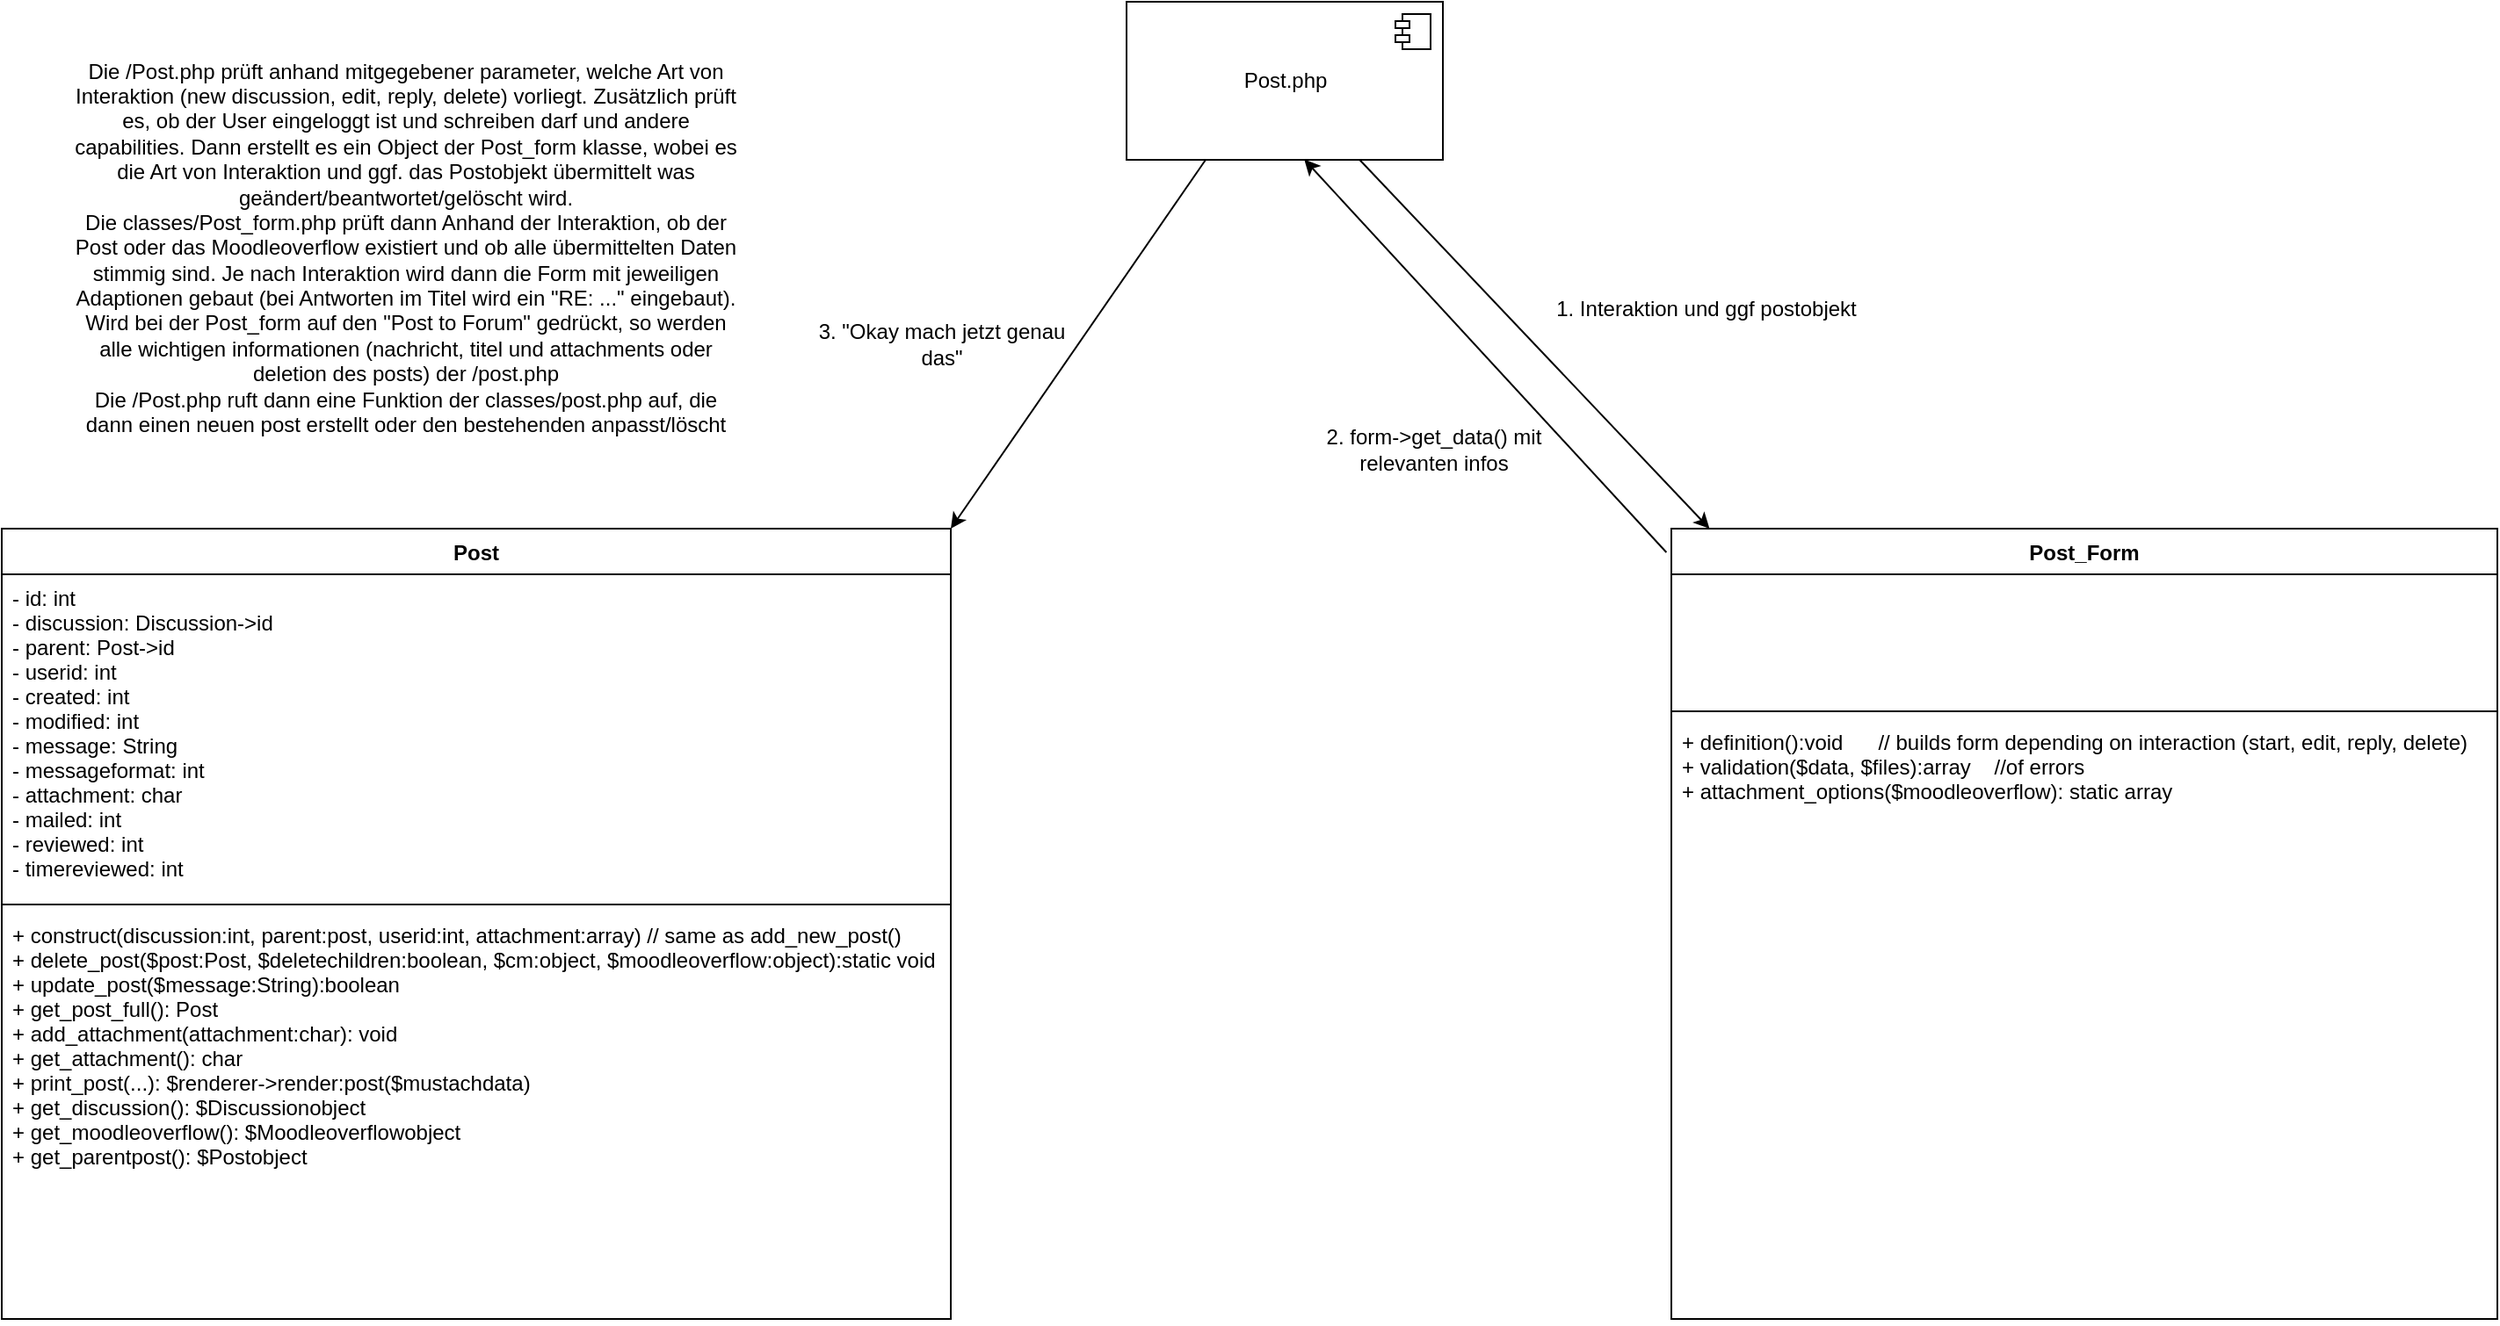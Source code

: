 <mxfile>
    <diagram id="Cz_WheFDdQsW5oh7_IA2" name="Page-1">
        <mxGraphModel dx="2971" dy="1240" grid="1" gridSize="10" guides="1" tooltips="1" connect="1" arrows="1" fold="1" page="1" pageScale="1" pageWidth="1100" pageHeight="850" math="0" shadow="0">
            <root>
                <mxCell id="0"/>
                <mxCell id="1" parent="0"/>
                <mxCell id="2" value="Post" style="swimlane;fontStyle=1;align=center;verticalAlign=top;childLayout=stackLayout;horizontal=1;startSize=26;horizontalStack=0;resizeParent=1;resizeParentMax=0;resizeLast=0;collapsible=1;marginBottom=0;" parent="1" vertex="1">
                    <mxGeometry x="-400" y="320" width="540" height="450" as="geometry">
                        <mxRectangle x="-140" y="-60" width="70" height="30" as="alternateBounds"/>
                    </mxGeometry>
                </mxCell>
                <mxCell id="3" value="- id: int&#10;- discussion: Discussion-&gt;id&#10;- parent: Post-&gt;id&#10;- userid: int&#10;- created: int&#10;- modified: int&#10;- message: String&#10;- messageformat: int&#10;- attachment: char&#10;- mailed: int&#10;- reviewed: int &#10;- timereviewed: int" style="text;strokeColor=none;fillColor=none;align=left;verticalAlign=top;spacingLeft=4;spacingRight=4;overflow=hidden;rotatable=0;points=[[0,0.5],[1,0.5]];portConstraint=eastwest;" parent="2" vertex="1">
                    <mxGeometry y="26" width="540" height="184" as="geometry"/>
                </mxCell>
                <mxCell id="4" value="" style="line;strokeWidth=1;fillColor=none;align=left;verticalAlign=middle;spacingTop=-1;spacingLeft=3;spacingRight=3;rotatable=0;labelPosition=right;points=[];portConstraint=eastwest;strokeColor=inherit;" parent="2" vertex="1">
                    <mxGeometry y="210" width="540" height="8" as="geometry"/>
                </mxCell>
                <mxCell id="5" value="+ construct(discussion:int, parent:post, userid:int, attachment:array) // same as add_new_post()&#10;+ delete_post($post:Post, $deletechildren:boolean, $cm:object, $moodleoverflow:object):static void&#10;+ update_post($message:String):boolean&#10;+ get_post_full(): Post&#10;+ add_attachment(attachment:char): void&#10;+ get_attachment(): char&#10;+ print_post(...): $renderer-&gt;render:post($mustachdata)&#10;+ get_discussion(): $Discussionobject&#10;+ get_moodleoverflow(): $Moodleoverflowobject&#10;+ get_parentpost(): $Postobject" style="text;strokeColor=none;fillColor=none;align=left;verticalAlign=top;spacingLeft=4;spacingRight=4;overflow=hidden;rotatable=0;points=[[0,0.5],[1,0.5]];portConstraint=eastwest;" parent="2" vertex="1">
                    <mxGeometry y="218" width="540" height="232" as="geometry"/>
                </mxCell>
                <mxCell id="6" value="Post_Form" style="swimlane;fontStyle=1;align=center;verticalAlign=top;childLayout=stackLayout;horizontal=1;startSize=26;horizontalStack=0;resizeParent=1;resizeParentMax=0;resizeLast=0;collapsible=1;marginBottom=0;" parent="1" vertex="1">
                    <mxGeometry x="550" y="320" width="470" height="450" as="geometry"/>
                </mxCell>
                <mxCell id="7" value=" &#10;" style="text;strokeColor=none;fillColor=none;align=left;verticalAlign=top;spacingLeft=4;spacingRight=4;overflow=hidden;rotatable=0;points=[[0,0.5],[1,0.5]];portConstraint=eastwest;" parent="6" vertex="1">
                    <mxGeometry y="26" width="470" height="74" as="geometry"/>
                </mxCell>
                <mxCell id="8" value="" style="line;strokeWidth=1;fillColor=none;align=left;verticalAlign=middle;spacingTop=-1;spacingLeft=3;spacingRight=3;rotatable=0;labelPosition=right;points=[];portConstraint=eastwest;strokeColor=inherit;" parent="6" vertex="1">
                    <mxGeometry y="100" width="470" height="8" as="geometry"/>
                </mxCell>
                <mxCell id="9" value="+ definition():void      // builds form depending on interaction (start, edit, reply, delete)&#10;+ validation($data, $files):array    //of errors&#10;+ attachment_options($moodleoverflow): static array" style="text;strokeColor=none;fillColor=none;align=left;verticalAlign=top;spacingLeft=4;spacingRight=4;overflow=hidden;rotatable=0;points=[[0,0.5],[1,0.5]];portConstraint=eastwest;" parent="6" vertex="1">
                    <mxGeometry y="108" width="470" height="342" as="geometry"/>
                </mxCell>
                <mxCell id="12" style="edgeStyle=none;html=1;" edge="1" parent="1" source="10" target="6">
                    <mxGeometry relative="1" as="geometry"/>
                </mxCell>
                <mxCell id="10" value="Post.php&lt;br&gt;" style="html=1;dropTarget=0;" vertex="1" parent="1">
                    <mxGeometry x="240" y="20" width="180" height="90" as="geometry"/>
                </mxCell>
                <mxCell id="11" value="" style="shape=module;jettyWidth=8;jettyHeight=4;" vertex="1" parent="10">
                    <mxGeometry x="1" width="20" height="20" relative="1" as="geometry">
                        <mxPoint x="-27" y="7" as="offset"/>
                    </mxGeometry>
                </mxCell>
                <mxCell id="13" value="Die /Post.php prüft anhand mitgegebener parameter, welche Art von Interaktion (new discussion, edit, reply, delete) vorliegt. Zusätzlich prüft es, ob der User eingeloggt ist und schreiben darf und andere capabilities. Dann erstellt es ein Object der Post_form klasse, wobei es die Art von Interaktion und ggf. das Postobjekt übermittelt was geändert/beantwortet/gelöscht wird.&lt;br&gt;Die classes/Post_form.php prüft dann Anhand der Interaktion, ob der Post oder das Moodleoverflow existiert und ob alle übermittelten Daten stimmig sind. Je nach Interaktion wird dann die Form mit jeweiligen Adaptionen gebaut (bei Antworten im Titel wird ein &quot;RE: ...&quot; eingebaut).&lt;br&gt;Wird bei der Post_form auf den &quot;Post to Forum&quot; gedrückt, so werden alle wichtigen informationen (nachricht, titel und attachments oder deletion des posts) der /post.php&lt;br&gt;Die /Post.php ruft dann eine Funktion der classes/post.php auf, die dann einen neuen post erstellt oder den bestehenden anpasst/löscht" style="text;html=1;strokeColor=none;fillColor=none;align=center;verticalAlign=middle;whiteSpace=wrap;rounded=0;" vertex="1" parent="1">
                    <mxGeometry x="-360" y="50" width="380" height="220" as="geometry"/>
                </mxCell>
                <mxCell id="14" value="" style="endArrow=classic;html=1;exitX=-0.006;exitY=0.03;exitDx=0;exitDy=0;exitPerimeter=0;entryX=0.562;entryY=0.998;entryDx=0;entryDy=0;entryPerimeter=0;" edge="1" parent="1" source="6" target="10">
                    <mxGeometry width="50" height="50" relative="1" as="geometry">
                        <mxPoint x="580" y="150" as="sourcePoint"/>
                        <mxPoint x="630" y="100" as="targetPoint"/>
                    </mxGeometry>
                </mxCell>
                <mxCell id="15" value="" style="endArrow=classic;html=1;exitX=0.25;exitY=1;exitDx=0;exitDy=0;entryX=1;entryY=0;entryDx=0;entryDy=0;" edge="1" parent="1" source="10" target="2">
                    <mxGeometry width="50" height="50" relative="1" as="geometry">
                        <mxPoint x="330" y="330" as="sourcePoint"/>
                        <mxPoint x="380" y="280" as="targetPoint"/>
                    </mxGeometry>
                </mxCell>
                <mxCell id="16" value="1. Interaktion und ggf postobjekt" style="text;html=1;strokeColor=none;fillColor=none;align=center;verticalAlign=middle;whiteSpace=wrap;rounded=0;" vertex="1" parent="1">
                    <mxGeometry x="480" y="180" width="180" height="30" as="geometry"/>
                </mxCell>
                <mxCell id="17" value="2. form-&amp;gt;get_data() mit relevanten infos" style="text;html=1;strokeColor=none;fillColor=none;align=center;verticalAlign=middle;whiteSpace=wrap;rounded=0;" vertex="1" parent="1">
                    <mxGeometry x="340" y="260" width="150" height="30" as="geometry"/>
                </mxCell>
                <mxCell id="18" value="3. &quot;Okay mach jetzt genau das&quot;" style="text;html=1;strokeColor=none;fillColor=none;align=center;verticalAlign=middle;whiteSpace=wrap;rounded=0;" vertex="1" parent="1">
                    <mxGeometry x="60" y="200" width="150" height="30" as="geometry"/>
                </mxCell>
            </root>
        </mxGraphModel>
    </diagram>
</mxfile>